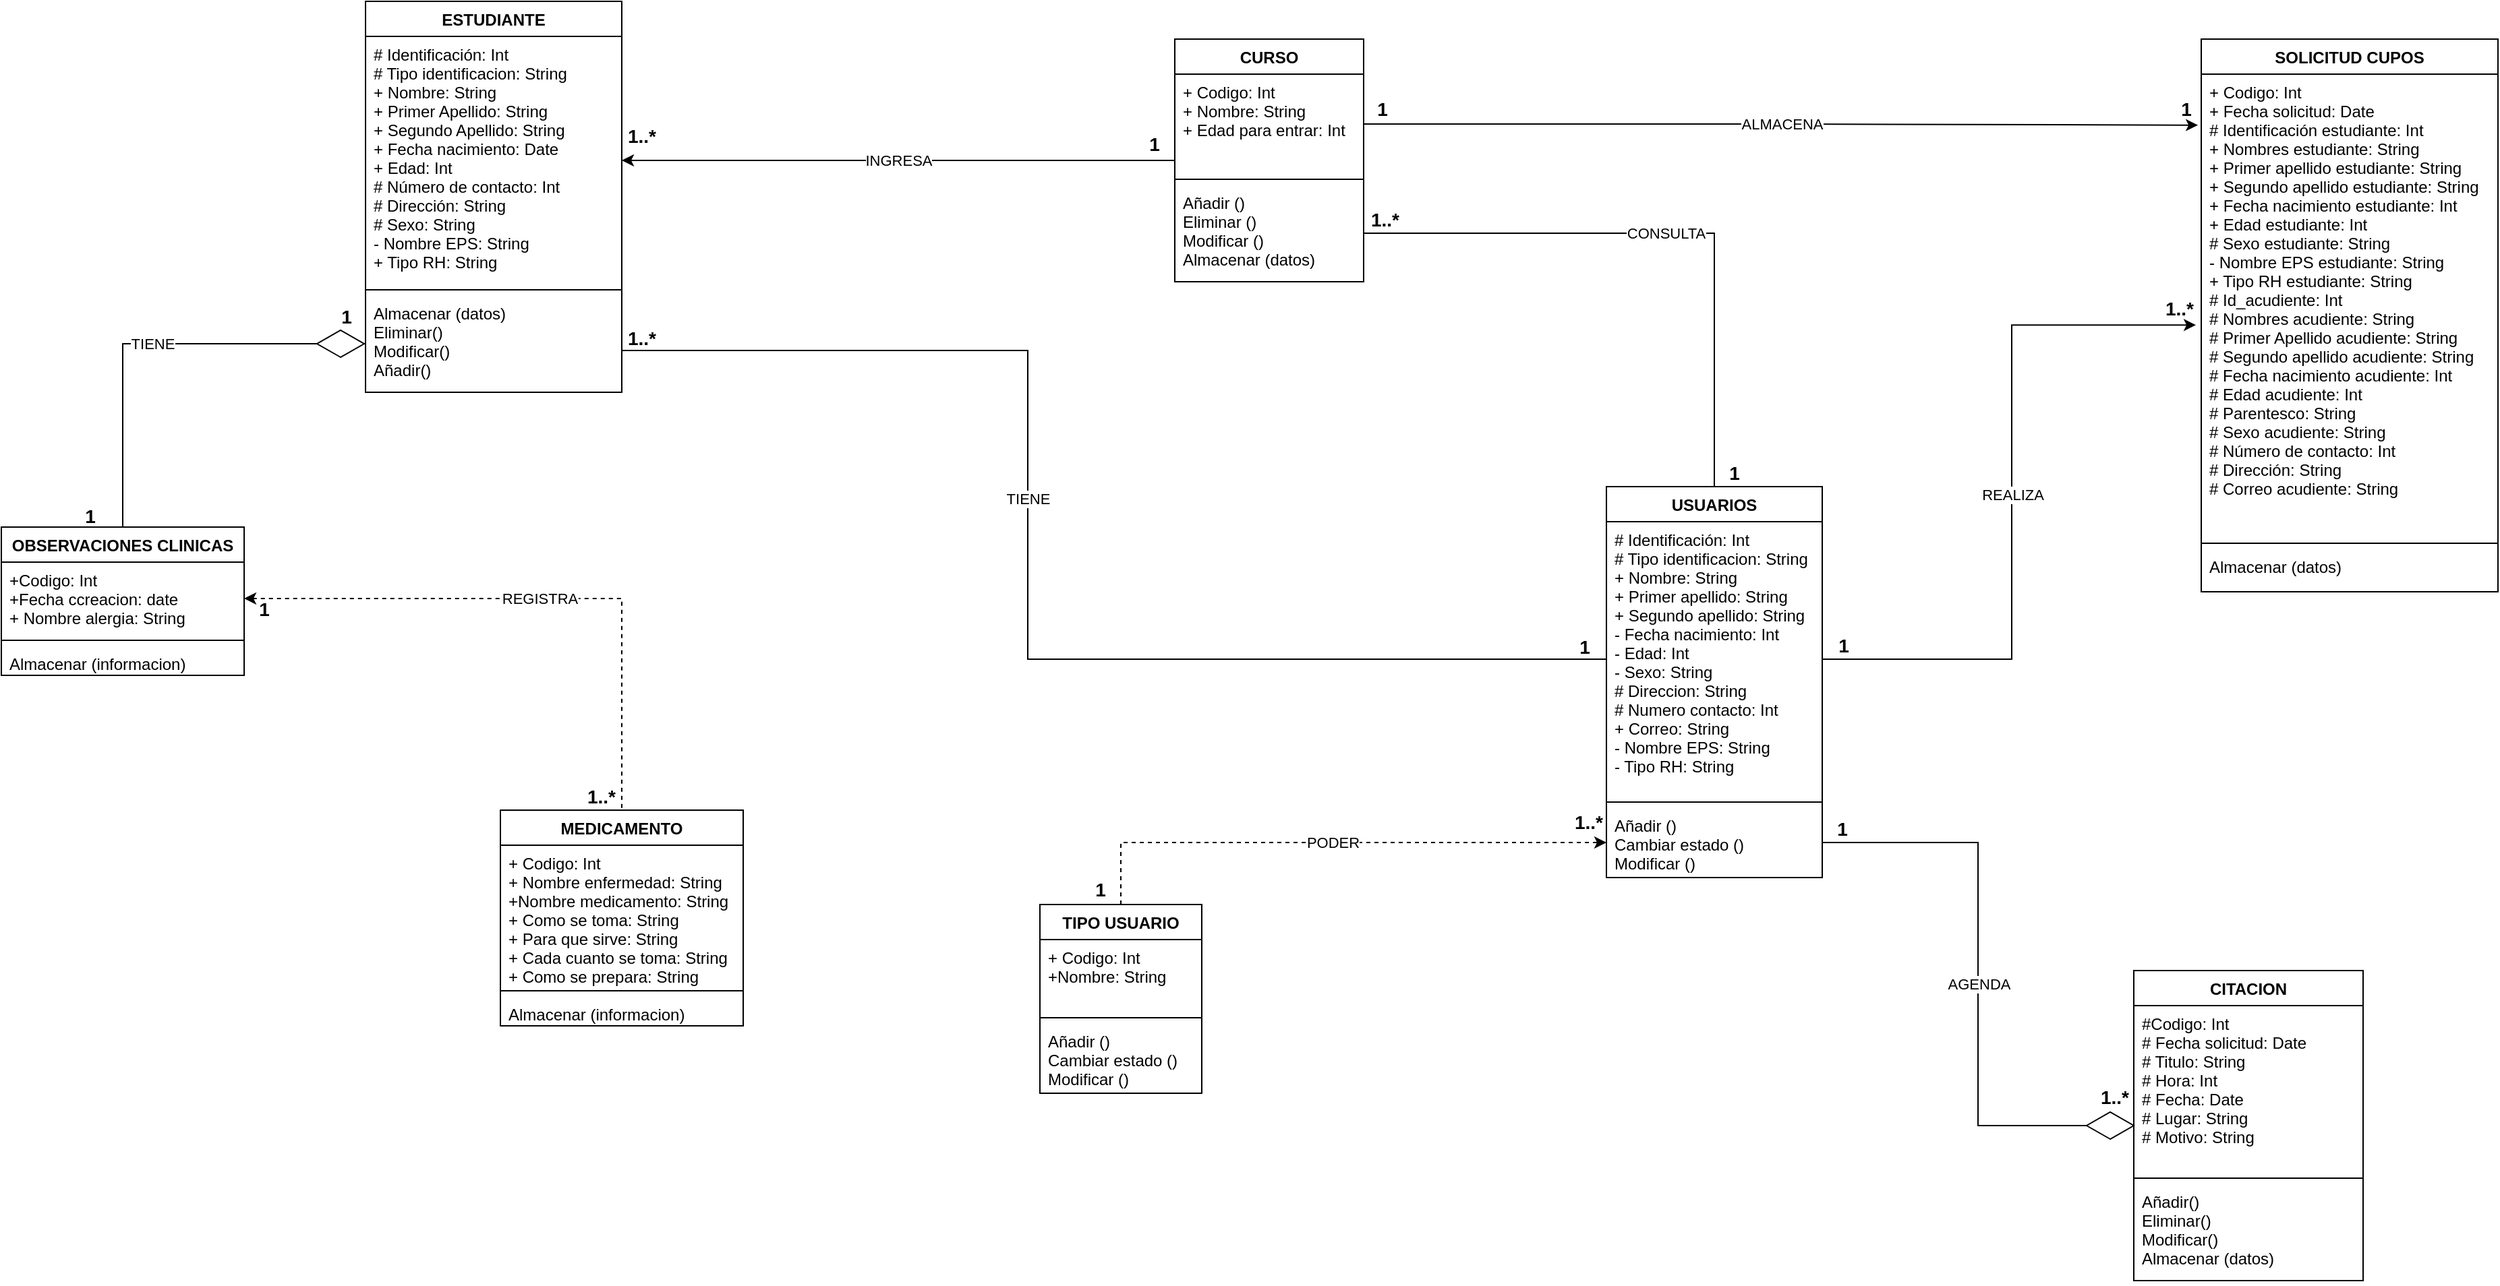 <mxfile version="21.4.0" type="google">
  <diagram id="e6LpOqJi-xictnOwmlcW" name="Página-2">
    <mxGraphModel grid="1" page="1" gridSize="10" guides="1" tooltips="1" connect="1" arrows="1" fold="1" pageScale="1" pageWidth="2500" pageHeight="1500" math="0" shadow="0">
      <root>
        <mxCell id="0" />
        <mxCell id="1" parent="0" />
        <mxCell id="F3Zivoe75PWThTTV405F-1" value="ESTUDIANTE" style="swimlane;fontStyle=1;align=center;verticalAlign=top;childLayout=stackLayout;horizontal=1;startSize=26;horizontalStack=0;resizeParent=1;resizeParentMax=0;resizeLast=0;collapsible=1;marginBottom=0;" vertex="1" parent="1">
          <mxGeometry x="-6781" y="-2759" width="190" height="290" as="geometry">
            <mxRectangle x="80" y="80" width="100" height="30" as="alternateBounds" />
          </mxGeometry>
        </mxCell>
        <mxCell id="F3Zivoe75PWThTTV405F-2" value="# Identificación: Int&#xa;# Tipo identificacion: String&#xa;+ Nombre: String&#xa;+ Primer Apellido: String&#xa;+ Segundo Apellido: String&#xa;+ Fecha nacimiento: Date&#xa;+ Edad: Int&#xa;# Número de contacto: Int&#xa;# Dirección: String&#xa;# Sexo: String&#xa;- Nombre EPS: String&#xa;+ Tipo RH: String&#xa;&#xa;" style="text;strokeColor=none;fillColor=none;align=left;verticalAlign=top;spacingLeft=4;spacingRight=4;overflow=hidden;rotatable=0;points=[[0,0.5],[1,0.5]];portConstraint=eastwest;" vertex="1" parent="F3Zivoe75PWThTTV405F-1">
          <mxGeometry y="26" width="190" height="184" as="geometry" />
        </mxCell>
        <mxCell id="F3Zivoe75PWThTTV405F-3" value="" style="line;strokeWidth=1;fillColor=none;align=left;verticalAlign=middle;spacingTop=-1;spacingLeft=3;spacingRight=3;rotatable=0;labelPosition=right;points=[];portConstraint=eastwest;strokeColor=inherit;" vertex="1" parent="F3Zivoe75PWThTTV405F-1">
          <mxGeometry y="210" width="190" height="8" as="geometry" />
        </mxCell>
        <mxCell id="F3Zivoe75PWThTTV405F-4" value="Almacenar (datos)&#xa;Eliminar()&#xa;Modificar()&#xa;Añadir()" style="text;strokeColor=none;fillColor=none;align=left;verticalAlign=top;spacingLeft=4;spacingRight=4;overflow=hidden;rotatable=0;points=[[0,0.5],[1,0.5]];portConstraint=eastwest;" vertex="1" parent="F3Zivoe75PWThTTV405F-1">
          <mxGeometry y="218" width="190" height="72" as="geometry" />
        </mxCell>
        <mxCell id="nxkjfwWEvy5Os_rlGTME-1" value="CURSO" style="swimlane;fontStyle=1;align=center;verticalAlign=top;childLayout=stackLayout;horizontal=1;startSize=26;horizontalStack=0;resizeParent=1;resizeParentMax=0;resizeLast=0;collapsible=1;marginBottom=0;" vertex="1" parent="1">
          <mxGeometry x="-6181" y="-2731" width="140" height="180" as="geometry">
            <mxRectangle x="80" y="80" width="100" height="30" as="alternateBounds" />
          </mxGeometry>
        </mxCell>
        <mxCell id="nxkjfwWEvy5Os_rlGTME-2" value="+ Codigo: Int&#xa;+ Nombre: String&#xa;+ Edad para entrar: Int" style="text;strokeColor=none;fillColor=none;align=left;verticalAlign=top;spacingLeft=4;spacingRight=4;overflow=hidden;rotatable=0;points=[[0,0.5],[1,0.5]];portConstraint=eastwest;" vertex="1" parent="nxkjfwWEvy5Os_rlGTME-1">
          <mxGeometry y="26" width="140" height="74" as="geometry" />
        </mxCell>
        <mxCell id="nxkjfwWEvy5Os_rlGTME-3" value="" style="line;strokeWidth=1;fillColor=none;align=left;verticalAlign=middle;spacingTop=-1;spacingLeft=3;spacingRight=3;rotatable=0;labelPosition=right;points=[];portConstraint=eastwest;strokeColor=inherit;" vertex="1" parent="nxkjfwWEvy5Os_rlGTME-1">
          <mxGeometry y="100" width="140" height="8" as="geometry" />
        </mxCell>
        <mxCell id="nxkjfwWEvy5Os_rlGTME-4" value="Añadir ()&#xa;Eliminar ()&#xa;Modificar ()&#xa;Almacenar (datos)" style="text;strokeColor=none;fillColor=none;align=left;verticalAlign=top;spacingLeft=4;spacingRight=4;overflow=hidden;rotatable=0;points=[[0,0.5],[1,0.5]];portConstraint=eastwest;" vertex="1" parent="nxkjfwWEvy5Os_rlGTME-1">
          <mxGeometry y="108" width="140" height="72" as="geometry" />
        </mxCell>
        <mxCell id="nxkjfwWEvy5Os_rlGTME-5" value="INGRESA" style="edgeStyle=orthogonalEdgeStyle;rounded=0;orthogonalLoop=1;jettySize=auto;html=1;entryX=0;entryY=0.5;entryDx=0;entryDy=0;endArrow=none;endFill=0;startArrow=classic;startFill=1;" edge="1" parent="1" source="F3Zivoe75PWThTTV405F-2" target="nxkjfwWEvy5Os_rlGTME-1">
          <mxGeometry relative="1" as="geometry" />
        </mxCell>
        <mxCell id="C3cM7KqL-mUrDPRyK2Mr-1" value="USUARIOS&#xa;" style="swimlane;fontStyle=1;align=center;verticalAlign=top;childLayout=stackLayout;horizontal=1;startSize=26;horizontalStack=0;resizeParent=1;resizeParentMax=0;resizeLast=0;collapsible=1;marginBottom=0;" vertex="1" parent="1">
          <mxGeometry x="-5861" y="-2399" width="160" height="290" as="geometry">
            <mxRectangle x="80" y="80" width="100" height="30" as="alternateBounds" />
          </mxGeometry>
        </mxCell>
        <mxCell id="C3cM7KqL-mUrDPRyK2Mr-2" value="# Identificación: Int&#xa;# Tipo identificacion: String&#xa;+ Nombre: String&#xa;+ Primer apellido: String&#xa;+ Segundo apellido: String&#xa;- Fecha nacimiento: Int&#xa;- Edad: Int&#xa;- Sexo: String&#xa;# Direccion: String&#xa;# Numero contacto: Int&#xa;+ Correo: String&#xa;- Nombre EPS: String&#xa;- Tipo RH: String&#xa;" style="text;strokeColor=none;fillColor=none;align=left;verticalAlign=top;spacingLeft=4;spacingRight=4;overflow=hidden;rotatable=0;points=[[0,0.5],[1,0.5]];portConstraint=eastwest;" vertex="1" parent="C3cM7KqL-mUrDPRyK2Mr-1">
          <mxGeometry y="26" width="160" height="204" as="geometry" />
        </mxCell>
        <mxCell id="C3cM7KqL-mUrDPRyK2Mr-3" value="" style="line;strokeWidth=1;fillColor=none;align=left;verticalAlign=middle;spacingTop=-1;spacingLeft=3;spacingRight=3;rotatable=0;labelPosition=right;points=[];portConstraint=eastwest;strokeColor=inherit;" vertex="1" parent="C3cM7KqL-mUrDPRyK2Mr-1">
          <mxGeometry y="230" width="160" height="8" as="geometry" />
        </mxCell>
        <mxCell id="C3cM7KqL-mUrDPRyK2Mr-4" value="Añadir ()&#xa;Cambiar estado ()&#xa;Modificar ()" style="text;strokeColor=none;fillColor=none;align=left;verticalAlign=top;spacingLeft=4;spacingRight=4;overflow=hidden;rotatable=0;points=[[0,0.5],[1,0.5]];portConstraint=eastwest;" vertex="1" parent="C3cM7KqL-mUrDPRyK2Mr-1">
          <mxGeometry y="238" width="160" height="52" as="geometry" />
        </mxCell>
        <mxCell id="C3cM7KqL-mUrDPRyK2Mr-5" value="CONSULTA" style="edgeStyle=orthogonalEdgeStyle;rounded=0;orthogonalLoop=1;jettySize=auto;html=1;entryX=0.5;entryY=0;entryDx=0;entryDy=0;endArrow=none;endFill=0;" edge="1" parent="1" source="nxkjfwWEvy5Os_rlGTME-4" target="C3cM7KqL-mUrDPRyK2Mr-1">
          <mxGeometry relative="1" as="geometry" />
        </mxCell>
        <mxCell id="C3cM7KqL-mUrDPRyK2Mr-6" value="TIENE" style="edgeStyle=orthogonalEdgeStyle;rounded=0;orthogonalLoop=1;jettySize=auto;html=1;exitX=1;exitY=0.5;exitDx=0;exitDy=0;entryX=0;entryY=0.5;entryDx=0;entryDy=0;endArrow=none;endFill=0;" edge="1" parent="1" source="F3Zivoe75PWThTTV405F-4" target="C3cM7KqL-mUrDPRyK2Mr-2">
          <mxGeometry x="-0.137" relative="1" as="geometry">
            <Array as="points">
              <mxPoint x="-6591" y="-2500" />
              <mxPoint x="-6290" y="-2500" />
              <mxPoint x="-6290" y="-2271" />
            </Array>
            <mxPoint as="offset" />
          </mxGeometry>
        </mxCell>
        <mxCell id="C3cM7KqL-mUrDPRyK2Mr-11" value="PODER" style="edgeStyle=orthogonalEdgeStyle;rounded=0;orthogonalLoop=1;jettySize=auto;html=1;entryX=0;entryY=0.5;entryDx=0;entryDy=0;endArrow=classic;endFill=1;dashed=1;" edge="1" parent="1" source="C3cM7KqL-mUrDPRyK2Mr-7" target="C3cM7KqL-mUrDPRyK2Mr-4">
          <mxGeometry relative="1" as="geometry" />
        </mxCell>
        <mxCell id="C3cM7KqL-mUrDPRyK2Mr-7" value="TIPO USUARIO" style="swimlane;fontStyle=1;align=center;verticalAlign=top;childLayout=stackLayout;horizontal=1;startSize=26;horizontalStack=0;resizeParent=1;resizeParentMax=0;resizeLast=0;collapsible=1;marginBottom=0;" vertex="1" parent="1">
          <mxGeometry x="-6281" y="-2089" width="120" height="140" as="geometry">
            <mxRectangle x="80" y="80" width="100" height="30" as="alternateBounds" />
          </mxGeometry>
        </mxCell>
        <mxCell id="C3cM7KqL-mUrDPRyK2Mr-8" value="+ Codigo: Int&#xa;+Nombre: String" style="text;strokeColor=none;fillColor=none;align=left;verticalAlign=top;spacingLeft=4;spacingRight=4;overflow=hidden;rotatable=0;points=[[0,0.5],[1,0.5]];portConstraint=eastwest;" vertex="1" parent="C3cM7KqL-mUrDPRyK2Mr-7">
          <mxGeometry y="26" width="120" height="54" as="geometry" />
        </mxCell>
        <mxCell id="C3cM7KqL-mUrDPRyK2Mr-9" value="" style="line;strokeWidth=1;fillColor=none;align=left;verticalAlign=middle;spacingTop=-1;spacingLeft=3;spacingRight=3;rotatable=0;labelPosition=right;points=[];portConstraint=eastwest;strokeColor=inherit;" vertex="1" parent="C3cM7KqL-mUrDPRyK2Mr-7">
          <mxGeometry y="80" width="120" height="8" as="geometry" />
        </mxCell>
        <mxCell id="C3cM7KqL-mUrDPRyK2Mr-10" value="Añadir ()&#xa;Cambiar estado ()&#xa;Modificar ()" style="text;strokeColor=none;fillColor=none;align=left;verticalAlign=top;spacingLeft=4;spacingRight=4;overflow=hidden;rotatable=0;points=[[0,0.5],[1,0.5]];portConstraint=eastwest;" vertex="1" parent="C3cM7KqL-mUrDPRyK2Mr-7">
          <mxGeometry y="88" width="120" height="52" as="geometry" />
        </mxCell>
        <mxCell id="kMB_X2oL0L4vW_f1Jcbk-1" value="OBSERVACIONES CLINICAS" style="swimlane;fontStyle=1;align=center;verticalAlign=top;childLayout=stackLayout;horizontal=1;startSize=26;horizontalStack=0;resizeParent=1;resizeParentMax=0;resizeLast=0;collapsible=1;marginBottom=0;" vertex="1" parent="1">
          <mxGeometry x="-7051" y="-2369" width="180" height="110" as="geometry">
            <mxRectangle x="80" y="80" width="100" height="30" as="alternateBounds" />
          </mxGeometry>
        </mxCell>
        <mxCell id="kMB_X2oL0L4vW_f1Jcbk-2" value="+Codigo: Int&#xa;+Fecha ccreacion: date&#xa;+ Nombre alergia: String" style="text;strokeColor=none;fillColor=none;align=left;verticalAlign=top;spacingLeft=4;spacingRight=4;overflow=hidden;rotatable=0;points=[[0,0.5],[1,0.5]];portConstraint=eastwest;" vertex="1" parent="kMB_X2oL0L4vW_f1Jcbk-1">
          <mxGeometry y="26" width="180" height="54" as="geometry" />
        </mxCell>
        <mxCell id="kMB_X2oL0L4vW_f1Jcbk-3" value="" style="line;strokeWidth=1;fillColor=none;align=left;verticalAlign=middle;spacingTop=-1;spacingLeft=3;spacingRight=3;rotatable=0;labelPosition=right;points=[];portConstraint=eastwest;strokeColor=inherit;" vertex="1" parent="kMB_X2oL0L4vW_f1Jcbk-1">
          <mxGeometry y="80" width="180" height="8" as="geometry" />
        </mxCell>
        <mxCell id="kMB_X2oL0L4vW_f1Jcbk-4" value="Almacenar (informacion)" style="text;strokeColor=none;fillColor=none;align=left;verticalAlign=top;spacingLeft=4;spacingRight=4;overflow=hidden;rotatable=0;points=[[0,0.5],[1,0.5]];portConstraint=eastwest;" vertex="1" parent="kMB_X2oL0L4vW_f1Jcbk-1">
          <mxGeometry y="88" width="180" height="22" as="geometry" />
        </mxCell>
        <mxCell id="kMB_X2oL0L4vW_f1Jcbk-5" value="TIENE" style="edgeStyle=orthogonalEdgeStyle;rounded=0;orthogonalLoop=1;jettySize=auto;html=1;exitX=0;exitY=0.5;exitDx=0;exitDy=0;entryX=0.5;entryY=0;entryDx=0;entryDy=0;endArrow=none;endFill=0;" edge="1" parent="1" source="F3Zivoe75PWThTTV405F-4" target="kMB_X2oL0L4vW_f1Jcbk-1">
          <mxGeometry relative="1" as="geometry" />
        </mxCell>
        <mxCell id="t7RBmIncwdqZjGTzoup0-1" value="MEDICAMENTO" style="swimlane;fontStyle=1;align=center;verticalAlign=top;childLayout=stackLayout;horizontal=1;startSize=26;horizontalStack=0;resizeParent=1;resizeParentMax=0;resizeLast=0;collapsible=1;marginBottom=0;" vertex="1" parent="1">
          <mxGeometry x="-6681" y="-2159" width="180" height="160" as="geometry">
            <mxRectangle x="80" y="80" width="100" height="30" as="alternateBounds" />
          </mxGeometry>
        </mxCell>
        <mxCell id="t7RBmIncwdqZjGTzoup0-2" value="+ Codigo: Int&#xa;+ Nombre enfermedad: String&#xa;+Nombre medicamento: String&#xa;+ Como se toma: String&#xa;+ Para que sirve: String&#xa;+ Cada cuanto se toma: String&#xa;+ Como se prepara: String" style="text;strokeColor=none;fillColor=none;align=left;verticalAlign=top;spacingLeft=4;spacingRight=4;overflow=hidden;rotatable=0;points=[[0,0.5],[1,0.5]];portConstraint=eastwest;" vertex="1" parent="t7RBmIncwdqZjGTzoup0-1">
          <mxGeometry y="26" width="180" height="104" as="geometry" />
        </mxCell>
        <mxCell id="t7RBmIncwdqZjGTzoup0-3" value="" style="line;strokeWidth=1;fillColor=none;align=left;verticalAlign=middle;spacingTop=-1;spacingLeft=3;spacingRight=3;rotatable=0;labelPosition=right;points=[];portConstraint=eastwest;strokeColor=inherit;" vertex="1" parent="t7RBmIncwdqZjGTzoup0-1">
          <mxGeometry y="130" width="180" height="8" as="geometry" />
        </mxCell>
        <mxCell id="t7RBmIncwdqZjGTzoup0-4" value="Almacenar (informacion)" style="text;strokeColor=none;fillColor=none;align=left;verticalAlign=top;spacingLeft=4;spacingRight=4;overflow=hidden;rotatable=0;points=[[0,0.5],[1,0.5]];portConstraint=eastwest;" vertex="1" parent="t7RBmIncwdqZjGTzoup0-1">
          <mxGeometry y="138" width="180" height="22" as="geometry" />
        </mxCell>
        <mxCell id="t7RBmIncwdqZjGTzoup0-5" value="REGISTRA" style="edgeStyle=orthogonalEdgeStyle;rounded=0;orthogonalLoop=1;jettySize=auto;html=1;exitX=1;exitY=0.5;exitDx=0;exitDy=0;entryX=0.5;entryY=0;entryDx=0;entryDy=0;endArrow=none;endFill=0;dashed=1;startArrow=classic;startFill=1;" edge="1" parent="1" source="kMB_X2oL0L4vW_f1Jcbk-2" target="t7RBmIncwdqZjGTzoup0-1">
          <mxGeometry relative="1" as="geometry" />
        </mxCell>
        <mxCell id="AuZE4GjlS4lNQEjdvPPH-1" value="SOLICITUD CUPOS" style="swimlane;fontStyle=1;align=center;verticalAlign=top;childLayout=stackLayout;horizontal=1;startSize=26;horizontalStack=0;resizeParent=1;resizeParentMax=0;resizeLast=0;collapsible=1;marginBottom=0;" vertex="1" parent="1">
          <mxGeometry x="-5420" y="-2731" width="220" height="410" as="geometry">
            <mxRectangle x="80" y="80" width="100" height="30" as="alternateBounds" />
          </mxGeometry>
        </mxCell>
        <mxCell id="AuZE4GjlS4lNQEjdvPPH-2" value="+ Codigo: Int&#xa;+ Fecha solicitud: Date&#xa;# Identificación estudiante: Int&#xa;+ Nombres estudiante: String&#xa;+ Primer apellido estudiante: String&#xa;+ Segundo apellido estudiante: String&#xa;+ Fecha nacimiento estudiante: Int&#xa;+ Edad estudiante: Int&#xa;# Sexo estudiante: String&#xa;- Nombre EPS estudiante: String&#xa;+ Tipo RH estudiante: String&#xa;# Id_acudiente: Int&#xa;# Nombres acudiente: String&#xa;# Primer Apellido acudiente: String&#xa;# Segundo apellido acudiente: String&#xa;# Fecha nacimiento acudiente: Int&#xa;# Edad acudiente: Int&#xa;# Parentesco: String&#xa;# Sexo acudiente: String&#xa;# Número de contacto: Int&#xa;# Dirección: String&#xa;# Correo acudiente: String&#xa;" style="text;strokeColor=none;fillColor=none;align=left;verticalAlign=top;spacingLeft=4;spacingRight=4;overflow=hidden;rotatable=0;points=[[0,0.5],[1,0.5]];portConstraint=eastwest;" vertex="1" parent="AuZE4GjlS4lNQEjdvPPH-1">
          <mxGeometry y="26" width="220" height="344" as="geometry" />
        </mxCell>
        <mxCell id="AuZE4GjlS4lNQEjdvPPH-3" value="" style="line;strokeWidth=1;fillColor=none;align=left;verticalAlign=middle;spacingTop=-1;spacingLeft=3;spacingRight=3;rotatable=0;labelPosition=right;points=[];portConstraint=eastwest;strokeColor=inherit;" vertex="1" parent="AuZE4GjlS4lNQEjdvPPH-1">
          <mxGeometry y="370" width="220" height="8" as="geometry" />
        </mxCell>
        <mxCell id="AuZE4GjlS4lNQEjdvPPH-4" value="Almacenar (datos)" style="text;strokeColor=none;fillColor=none;align=left;verticalAlign=top;spacingLeft=4;spacingRight=4;overflow=hidden;rotatable=0;points=[[0,0.5],[1,0.5]];portConstraint=eastwest;" vertex="1" parent="AuZE4GjlS4lNQEjdvPPH-1">
          <mxGeometry y="378" width="220" height="32" as="geometry" />
        </mxCell>
        <mxCell id="AuZE4GjlS4lNQEjdvPPH-5" value="ALMACENA" style="edgeStyle=orthogonalEdgeStyle;rounded=0;orthogonalLoop=1;jettySize=auto;html=1;exitX=1;exitY=0.5;exitDx=0;exitDy=0;entryX=-0.011;entryY=0.11;entryDx=0;entryDy=0;entryPerimeter=0;endArrow=classic;endFill=1;" edge="1" parent="1" source="nxkjfwWEvy5Os_rlGTME-2" target="AuZE4GjlS4lNQEjdvPPH-2">
          <mxGeometry relative="1" as="geometry" />
        </mxCell>
        <mxCell id="_lsucv73arTyhr5jiUFq-1" value="CITACION" style="swimlane;fontStyle=1;align=center;verticalAlign=top;childLayout=stackLayout;horizontal=1;startSize=26;horizontalStack=0;resizeParent=1;resizeParentMax=0;resizeLast=0;collapsible=1;marginBottom=0;" vertex="1" parent="1">
          <mxGeometry x="-5470" y="-2040" width="170" height="230" as="geometry">
            <mxRectangle x="80" y="80" width="100" height="30" as="alternateBounds" />
          </mxGeometry>
        </mxCell>
        <mxCell id="_lsucv73arTyhr5jiUFq-2" value="#Codigo: Int&#xa;# Fecha solicitud: Date&#xa;# Titulo: String&#xa;# Hora: Int &#xa;# Fecha: Date&#xa;# Lugar: String&#xa;# Motivo: String" style="text;strokeColor=none;fillColor=none;align=left;verticalAlign=top;spacingLeft=4;spacingRight=4;overflow=hidden;rotatable=0;points=[[0,0.5],[1,0.5]];portConstraint=eastwest;" vertex="1" parent="_lsucv73arTyhr5jiUFq-1">
          <mxGeometry y="26" width="170" height="124" as="geometry" />
        </mxCell>
        <mxCell id="_lsucv73arTyhr5jiUFq-3" value="" style="line;strokeWidth=1;fillColor=none;align=left;verticalAlign=middle;spacingTop=-1;spacingLeft=3;spacingRight=3;rotatable=0;labelPosition=right;points=[];portConstraint=eastwest;strokeColor=inherit;" vertex="1" parent="_lsucv73arTyhr5jiUFq-1">
          <mxGeometry y="150" width="170" height="8" as="geometry" />
        </mxCell>
        <mxCell id="_lsucv73arTyhr5jiUFq-4" value="Añadir()&#xa;Eliminar()&#xa;Modificar()&#xa;Almacenar (datos)" style="text;strokeColor=none;fillColor=none;align=left;verticalAlign=top;spacingLeft=4;spacingRight=4;overflow=hidden;rotatable=0;points=[[0,0.5],[1,0.5]];portConstraint=eastwest;" vertex="1" parent="_lsucv73arTyhr5jiUFq-1">
          <mxGeometry y="158" width="170" height="72" as="geometry" />
        </mxCell>
        <mxCell id="_lsucv73arTyhr5jiUFq-9" value="AGENDA" style="edgeStyle=orthogonalEdgeStyle;rounded=0;orthogonalLoop=1;jettySize=auto;html=1;exitX=1;exitY=0.5;exitDx=0;exitDy=0;entryX=0;entryY=0.5;entryDx=0;entryDy=0;endArrow=none;endFill=0;" edge="1" parent="1" source="C3cM7KqL-mUrDPRyK2Mr-4" target="_lsucv73arTyhr5jiUFq-1">
          <mxGeometry relative="1" as="geometry" />
        </mxCell>
        <mxCell id="JVbjVC3dFaAWJp_s11rE-1" value="" style="rhombus;whiteSpace=wrap;html=1;fontSize=15;rotation=-180;" vertex="1" parent="1">
          <mxGeometry x="-5505" y="-1935" width="35" height="20" as="geometry" />
        </mxCell>
        <mxCell id="TFBeeGQMDxn7Z-lj8cHA-1" value="" style="rhombus;whiteSpace=wrap;html=1;fontSize=15;rotation=-180;" vertex="1" parent="1">
          <mxGeometry x="-6817" y="-2515" width="35" height="20" as="geometry" />
        </mxCell>
        <mxCell id="ncZxXREKrwv6gbfX2uks-2" value="&lt;b&gt;&lt;font style=&quot;font-size: 14px;&quot;&gt;1&lt;/font&gt;&lt;/b&gt;" style="text;html=1;strokeColor=none;fillColor=none;align=center;verticalAlign=middle;whiteSpace=wrap;rounded=0;" vertex="1" parent="1">
          <mxGeometry x="-6871" y="-2318" width="30" height="20" as="geometry" />
        </mxCell>
        <mxCell id="ncZxXREKrwv6gbfX2uks-4" value="&lt;b&gt;&lt;font style=&quot;font-size: 14px;&quot;&gt;1..*&lt;/font&gt;&lt;/b&gt;" style="text;html=1;strokeColor=none;fillColor=none;align=center;verticalAlign=middle;whiteSpace=wrap;rounded=0;" vertex="1" parent="1">
          <mxGeometry x="-6621" y="-2179" width="30" height="20" as="geometry" />
        </mxCell>
        <mxCell id="ncZxXREKrwv6gbfX2uks-6" value="&lt;b&gt;&lt;font style=&quot;font-size: 14px;&quot;&gt;1&lt;/font&gt;&lt;/b&gt;" style="text;html=1;strokeColor=none;fillColor=none;align=center;verticalAlign=middle;whiteSpace=wrap;rounded=0;" vertex="1" parent="1">
          <mxGeometry x="-7000" y="-2387" width="30" height="20" as="geometry" />
        </mxCell>
        <mxCell id="ncZxXREKrwv6gbfX2uks-8" value="&lt;b&gt;&lt;font style=&quot;font-size: 14px;&quot;&gt;1&lt;/font&gt;&lt;/b&gt;" style="text;html=1;strokeColor=none;fillColor=none;align=center;verticalAlign=middle;whiteSpace=wrap;rounded=0;" vertex="1" parent="1">
          <mxGeometry x="-6810" y="-2535" width="30" height="20" as="geometry" />
        </mxCell>
        <mxCell id="ncZxXREKrwv6gbfX2uks-9" value="&lt;b&gt;&lt;font style=&quot;font-size: 14px;&quot;&gt;1..*&lt;/font&gt;&lt;/b&gt;" style="text;html=1;strokeColor=none;fillColor=none;align=center;verticalAlign=middle;whiteSpace=wrap;rounded=0;" vertex="1" parent="1">
          <mxGeometry x="-6591" y="-2669" width="30" height="20" as="geometry" />
        </mxCell>
        <mxCell id="ncZxXREKrwv6gbfX2uks-10" value="&lt;b&gt;&lt;font style=&quot;font-size: 14px;&quot;&gt;1&lt;/font&gt;&lt;/b&gt;" style="text;html=1;strokeColor=none;fillColor=none;align=center;verticalAlign=middle;whiteSpace=wrap;rounded=0;" vertex="1" parent="1">
          <mxGeometry x="-6211" y="-2663" width="30" height="20" as="geometry" />
        </mxCell>
        <mxCell id="OzFmp2eoHGva56DwZylS-1" value="&lt;b&gt;&lt;font style=&quot;font-size: 14px;&quot;&gt;1..*&lt;/font&gt;&lt;/b&gt;" style="text;html=1;strokeColor=none;fillColor=none;align=center;verticalAlign=middle;whiteSpace=wrap;rounded=0;" vertex="1" parent="1">
          <mxGeometry x="-5889" y="-2160" width="30" height="20" as="geometry" />
        </mxCell>
        <mxCell id="OzFmp2eoHGva56DwZylS-2" value="&lt;b&gt;&lt;font style=&quot;font-size: 14px;&quot;&gt;1&lt;/font&gt;&lt;/b&gt;" style="text;html=1;strokeColor=none;fillColor=none;align=center;verticalAlign=middle;whiteSpace=wrap;rounded=0;" vertex="1" parent="1">
          <mxGeometry x="-6251" y="-2110" width="30" height="20" as="geometry" />
        </mxCell>
        <mxCell id="OzFmp2eoHGva56DwZylS-3" value="&lt;b&gt;&lt;font style=&quot;font-size: 14px;&quot;&gt;1&lt;/font&gt;&lt;/b&gt;" style="text;html=1;strokeColor=none;fillColor=none;align=center;verticalAlign=middle;whiteSpace=wrap;rounded=0;" vertex="1" parent="1">
          <mxGeometry x="-5701" y="-2155" width="30" height="20" as="geometry" />
        </mxCell>
        <mxCell id="OzFmp2eoHGva56DwZylS-4" value="&lt;b&gt;&lt;font style=&quot;font-size: 14px;&quot;&gt;1..*&lt;/font&gt;&lt;/b&gt;" style="text;html=1;strokeColor=none;fillColor=none;align=center;verticalAlign=middle;whiteSpace=wrap;rounded=0;" vertex="1" parent="1">
          <mxGeometry x="-5499" y="-1956" width="30" height="20" as="geometry" />
        </mxCell>
        <mxCell id="LU8euL4xrcxdhV-fmoQ3-1" value="&lt;b&gt;&lt;font style=&quot;font-size: 14px;&quot;&gt;1..*&lt;/font&gt;&lt;/b&gt;" style="text;html=1;strokeColor=none;fillColor=none;align=center;verticalAlign=middle;whiteSpace=wrap;rounded=0;" vertex="1" parent="1">
          <mxGeometry x="-6040" y="-2607" width="30" height="20" as="geometry" />
        </mxCell>
        <mxCell id="LU8euL4xrcxdhV-fmoQ3-2" value="&lt;b&gt;&lt;font style=&quot;font-size: 14px;&quot;&gt;1&lt;/font&gt;&lt;/b&gt;" style="text;html=1;strokeColor=none;fillColor=none;align=center;verticalAlign=middle;whiteSpace=wrap;rounded=0;" vertex="1" parent="1">
          <mxGeometry x="-5781" y="-2419" width="30" height="20" as="geometry" />
        </mxCell>
        <mxCell id="LU8euL4xrcxdhV-fmoQ3-3" value="REALIZA" style="edgeStyle=orthogonalEdgeStyle;rounded=0;orthogonalLoop=1;jettySize=auto;html=1;exitX=1;exitY=0.5;exitDx=0;exitDy=0;entryX=-0.018;entryY=0.541;entryDx=0;entryDy=0;entryPerimeter=0;" edge="1" parent="1" source="C3cM7KqL-mUrDPRyK2Mr-2" target="AuZE4GjlS4lNQEjdvPPH-2">
          <mxGeometry relative="1" as="geometry" />
        </mxCell>
        <mxCell id="9KikZBxjQxhen17uqDCo-1" value="&lt;b&gt;&lt;font style=&quot;font-size: 14px;&quot;&gt;1..*&lt;/font&gt;&lt;/b&gt;" style="text;html=1;strokeColor=none;fillColor=none;align=center;verticalAlign=middle;whiteSpace=wrap;rounded=0;" vertex="1" parent="1">
          <mxGeometry x="-6591" y="-2519" width="30" height="20" as="geometry" />
        </mxCell>
        <mxCell id="9KikZBxjQxhen17uqDCo-2" value="&lt;b&gt;&lt;font style=&quot;font-size: 14px;&quot;&gt;1&lt;/font&gt;&lt;/b&gt;" style="text;html=1;strokeColor=none;fillColor=none;align=center;verticalAlign=middle;whiteSpace=wrap;rounded=0;" vertex="1" parent="1">
          <mxGeometry x="-5892" y="-2290" width="30" height="20" as="geometry" />
        </mxCell>
        <mxCell id="9KikZBxjQxhen17uqDCo-3" value="&lt;b&gt;&lt;font style=&quot;font-size: 14px;&quot;&gt;1..*&lt;/font&gt;&lt;/b&gt;" style="text;html=1;strokeColor=none;fillColor=none;align=center;verticalAlign=middle;whiteSpace=wrap;rounded=0;" vertex="1" parent="1">
          <mxGeometry x="-5451" y="-2541" width="30" height="20" as="geometry" />
        </mxCell>
        <mxCell id="9KikZBxjQxhen17uqDCo-4" value="&lt;b&gt;&lt;font style=&quot;font-size: 14px;&quot;&gt;1&lt;/font&gt;&lt;/b&gt;" style="text;html=1;strokeColor=none;fillColor=none;align=center;verticalAlign=middle;whiteSpace=wrap;rounded=0;" vertex="1" parent="1">
          <mxGeometry x="-5700" y="-2291" width="30" height="20" as="geometry" />
        </mxCell>
        <mxCell id="9KikZBxjQxhen17uqDCo-5" value="&lt;b&gt;&lt;font style=&quot;font-size: 14px;&quot;&gt;1&lt;/font&gt;&lt;/b&gt;" style="text;html=1;strokeColor=none;fillColor=none;align=center;verticalAlign=middle;whiteSpace=wrap;rounded=0;" vertex="1" parent="1">
          <mxGeometry x="-6042" y="-2689" width="30" height="20" as="geometry" />
        </mxCell>
        <mxCell id="9KikZBxjQxhen17uqDCo-6" value="&lt;b&gt;&lt;font style=&quot;font-size: 14px;&quot;&gt;1&lt;/font&gt;&lt;/b&gt;" style="text;html=1;strokeColor=none;fillColor=none;align=center;verticalAlign=middle;whiteSpace=wrap;rounded=0;" vertex="1" parent="1">
          <mxGeometry x="-5446" y="-2689" width="30" height="20" as="geometry" />
        </mxCell>
      </root>
    </mxGraphModel>
  </diagram>
</mxfile>
